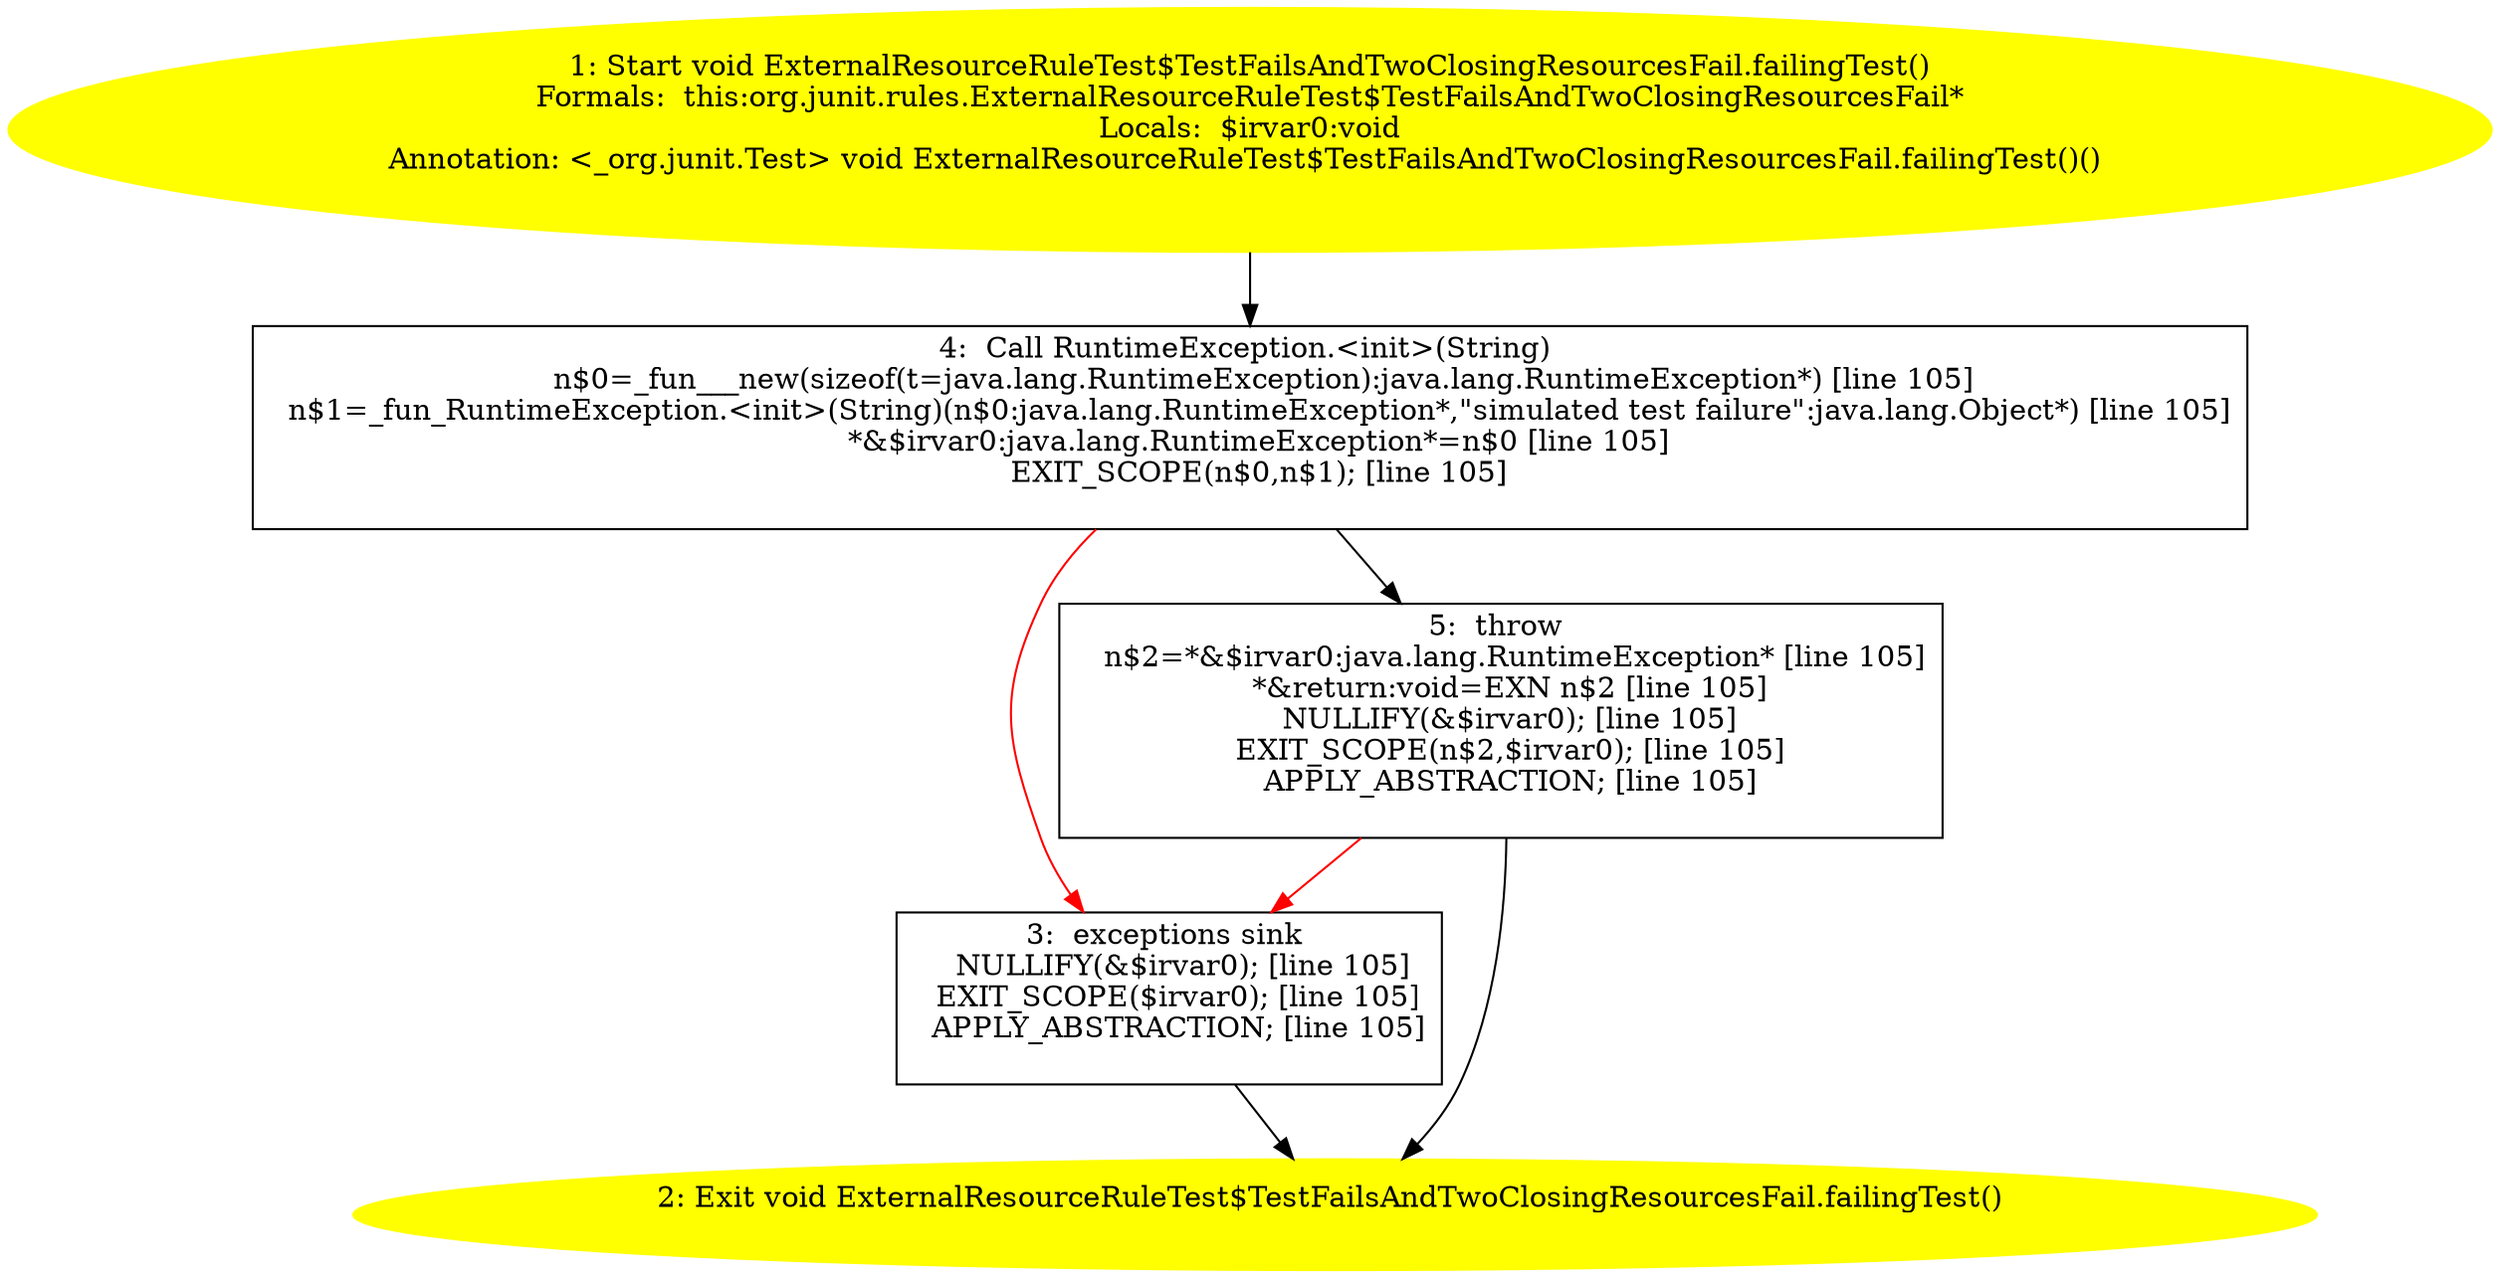 /* @generated */
digraph cfg {
"org.junit.rules.ExternalResourceRuleTest$TestFailsAndTwoClosingResourcesFail.failingTest():void.55cd678dbe40c3340e3bed412b4534bf_1" [label="1: Start void ExternalResourceRuleTest$TestFailsAndTwoClosingResourcesFail.failingTest()\nFormals:  this:org.junit.rules.ExternalResourceRuleTest$TestFailsAndTwoClosingResourcesFail*\nLocals:  $irvar0:void\nAnnotation: <_org.junit.Test> void ExternalResourceRuleTest$TestFailsAndTwoClosingResourcesFail.failingTest()() \n  " color=yellow style=filled]
	

	 "org.junit.rules.ExternalResourceRuleTest$TestFailsAndTwoClosingResourcesFail.failingTest():void.55cd678dbe40c3340e3bed412b4534bf_1" -> "org.junit.rules.ExternalResourceRuleTest$TestFailsAndTwoClosingResourcesFail.failingTest():void.55cd678dbe40c3340e3bed412b4534bf_4" ;
"org.junit.rules.ExternalResourceRuleTest$TestFailsAndTwoClosingResourcesFail.failingTest():void.55cd678dbe40c3340e3bed412b4534bf_2" [label="2: Exit void ExternalResourceRuleTest$TestFailsAndTwoClosingResourcesFail.failingTest() \n  " color=yellow style=filled]
	

"org.junit.rules.ExternalResourceRuleTest$TestFailsAndTwoClosingResourcesFail.failingTest():void.55cd678dbe40c3340e3bed412b4534bf_3" [label="3:  exceptions sink \n   NULLIFY(&$irvar0); [line 105]\n  EXIT_SCOPE($irvar0); [line 105]\n  APPLY_ABSTRACTION; [line 105]\n " shape="box"]
	

	 "org.junit.rules.ExternalResourceRuleTest$TestFailsAndTwoClosingResourcesFail.failingTest():void.55cd678dbe40c3340e3bed412b4534bf_3" -> "org.junit.rules.ExternalResourceRuleTest$TestFailsAndTwoClosingResourcesFail.failingTest():void.55cd678dbe40c3340e3bed412b4534bf_2" ;
"org.junit.rules.ExternalResourceRuleTest$TestFailsAndTwoClosingResourcesFail.failingTest():void.55cd678dbe40c3340e3bed412b4534bf_4" [label="4:  Call RuntimeException.<init>(String) \n   n$0=_fun___new(sizeof(t=java.lang.RuntimeException):java.lang.RuntimeException*) [line 105]\n  n$1=_fun_RuntimeException.<init>(String)(n$0:java.lang.RuntimeException*,\"simulated test failure\":java.lang.Object*) [line 105]\n  *&$irvar0:java.lang.RuntimeException*=n$0 [line 105]\n  EXIT_SCOPE(n$0,n$1); [line 105]\n " shape="box"]
	

	 "org.junit.rules.ExternalResourceRuleTest$TestFailsAndTwoClosingResourcesFail.failingTest():void.55cd678dbe40c3340e3bed412b4534bf_4" -> "org.junit.rules.ExternalResourceRuleTest$TestFailsAndTwoClosingResourcesFail.failingTest():void.55cd678dbe40c3340e3bed412b4534bf_5" ;
	 "org.junit.rules.ExternalResourceRuleTest$TestFailsAndTwoClosingResourcesFail.failingTest():void.55cd678dbe40c3340e3bed412b4534bf_4" -> "org.junit.rules.ExternalResourceRuleTest$TestFailsAndTwoClosingResourcesFail.failingTest():void.55cd678dbe40c3340e3bed412b4534bf_3" [color="red" ];
"org.junit.rules.ExternalResourceRuleTest$TestFailsAndTwoClosingResourcesFail.failingTest():void.55cd678dbe40c3340e3bed412b4534bf_5" [label="5:  throw \n   n$2=*&$irvar0:java.lang.RuntimeException* [line 105]\n  *&return:void=EXN n$2 [line 105]\n  NULLIFY(&$irvar0); [line 105]\n  EXIT_SCOPE(n$2,$irvar0); [line 105]\n  APPLY_ABSTRACTION; [line 105]\n " shape="box"]
	

	 "org.junit.rules.ExternalResourceRuleTest$TestFailsAndTwoClosingResourcesFail.failingTest():void.55cd678dbe40c3340e3bed412b4534bf_5" -> "org.junit.rules.ExternalResourceRuleTest$TestFailsAndTwoClosingResourcesFail.failingTest():void.55cd678dbe40c3340e3bed412b4534bf_2" ;
	 "org.junit.rules.ExternalResourceRuleTest$TestFailsAndTwoClosingResourcesFail.failingTest():void.55cd678dbe40c3340e3bed412b4534bf_5" -> "org.junit.rules.ExternalResourceRuleTest$TestFailsAndTwoClosingResourcesFail.failingTest():void.55cd678dbe40c3340e3bed412b4534bf_3" [color="red" ];
}
